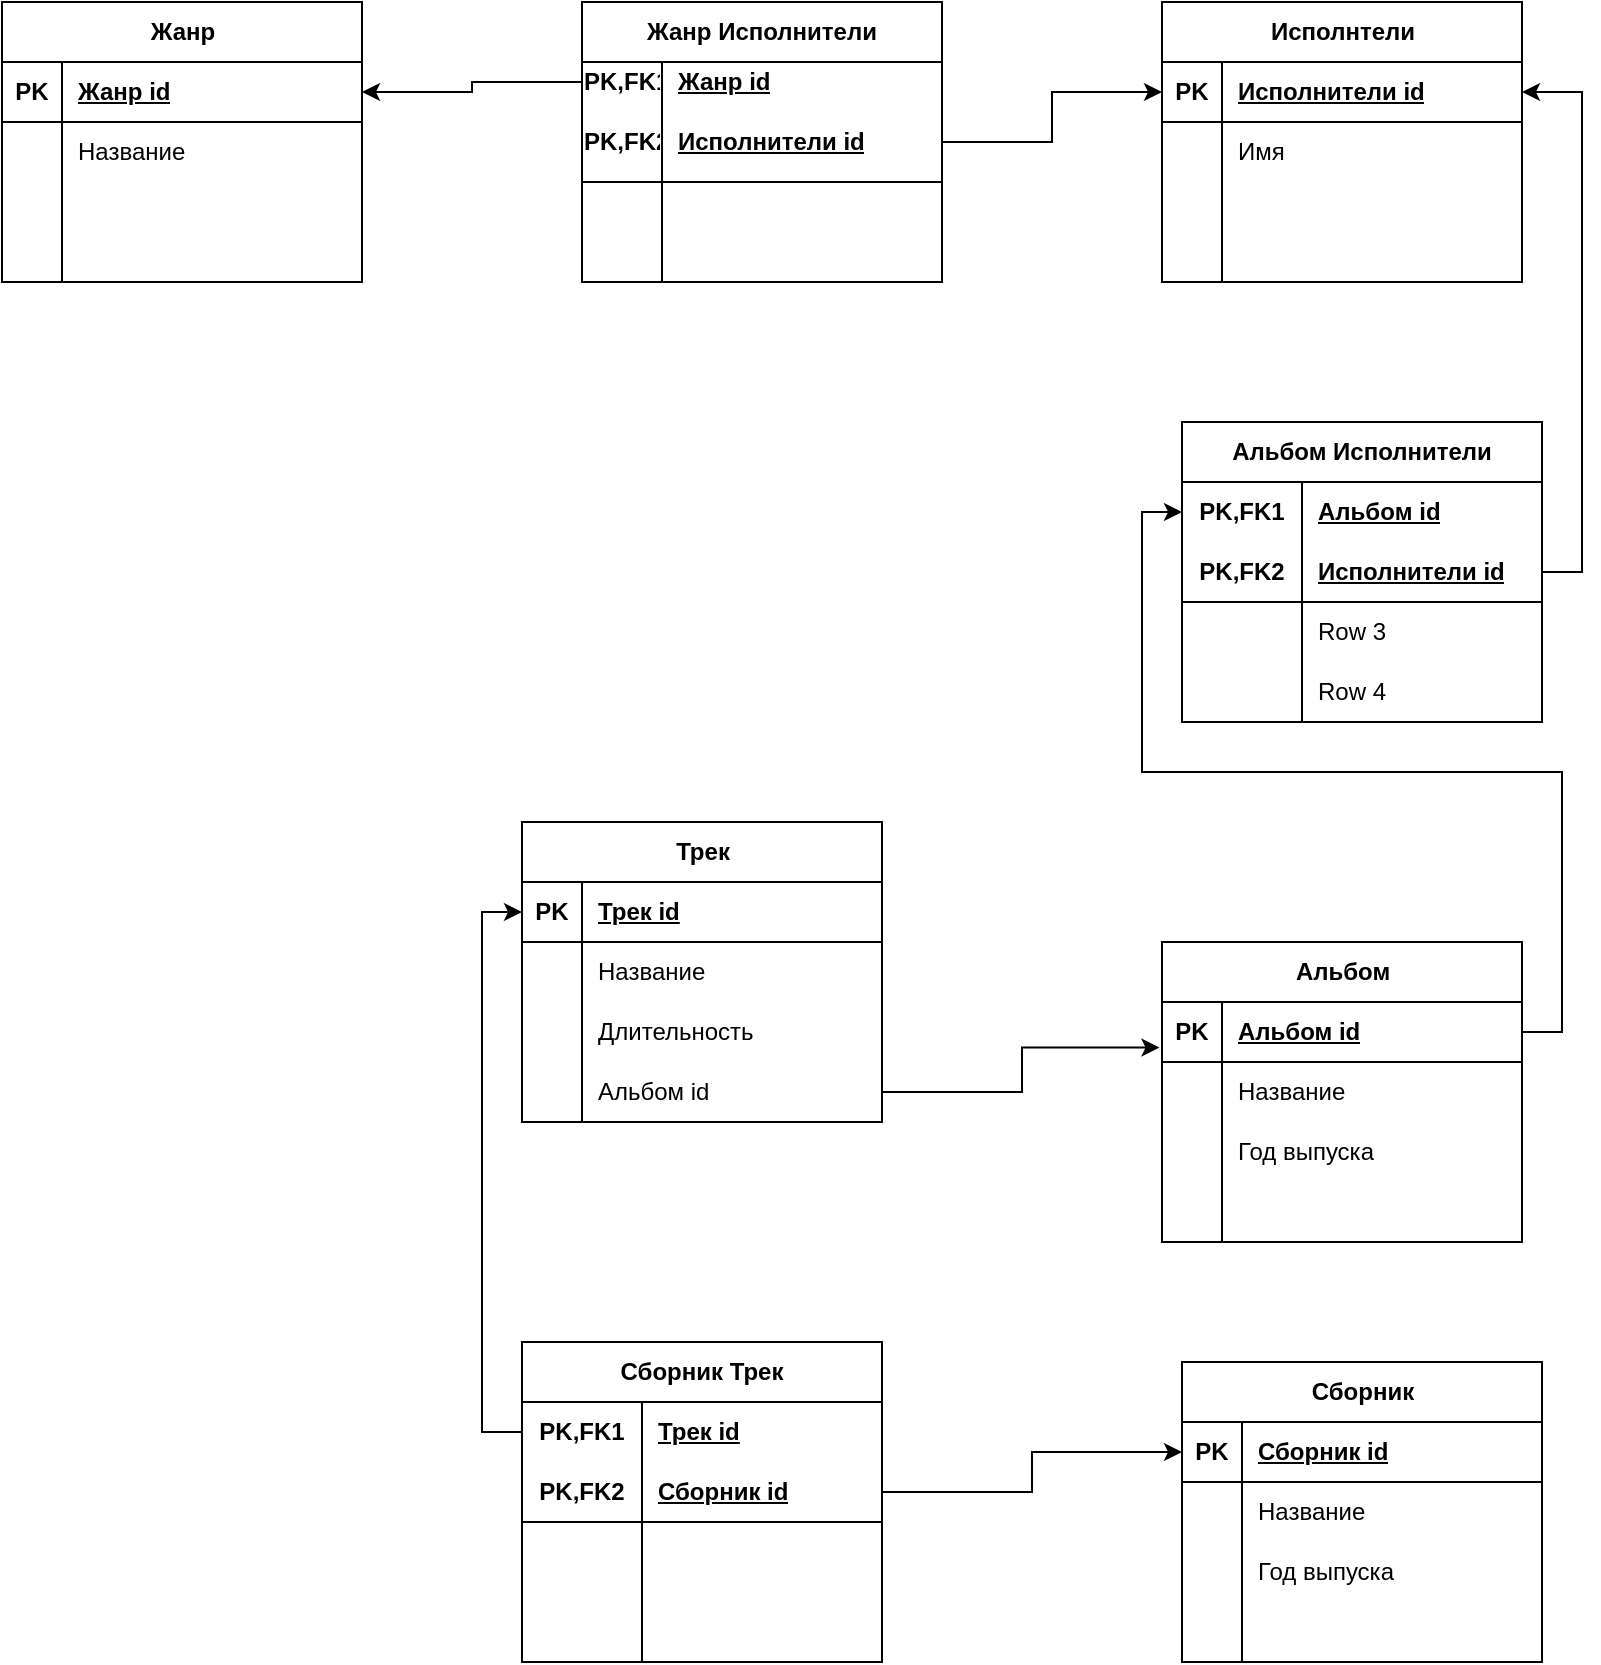 <mxfile version="21.5.0" type="device">
  <diagram name="Страница 1" id="MhbTXortAqDh4s_6fOWN">
    <mxGraphModel dx="1050" dy="549" grid="1" gridSize="10" guides="1" tooltips="1" connect="1" arrows="1" fold="1" page="1" pageScale="1" pageWidth="827" pageHeight="1169" math="0" shadow="0">
      <root>
        <mxCell id="0" />
        <mxCell id="1" parent="0" />
        <mxCell id="fXdbJHwQRYKXXfNb8n3m-14" value="Жанр" style="shape=table;startSize=30;container=1;collapsible=1;childLayout=tableLayout;fixedRows=1;rowLines=0;fontStyle=1;align=center;resizeLast=1;html=1;" parent="1" vertex="1">
          <mxGeometry x="20" y="40" width="180" height="140" as="geometry" />
        </mxCell>
        <mxCell id="fXdbJHwQRYKXXfNb8n3m-15" value="" style="shape=tableRow;horizontal=0;startSize=0;swimlaneHead=0;swimlaneBody=0;fillColor=none;collapsible=0;dropTarget=0;points=[[0,0.5],[1,0.5]];portConstraint=eastwest;top=0;left=0;right=0;bottom=1;" parent="fXdbJHwQRYKXXfNb8n3m-14" vertex="1">
          <mxGeometry y="30" width="180" height="30" as="geometry" />
        </mxCell>
        <mxCell id="fXdbJHwQRYKXXfNb8n3m-16" value="PK" style="shape=partialRectangle;connectable=0;fillColor=none;top=0;left=0;bottom=0;right=0;fontStyle=1;overflow=hidden;whiteSpace=wrap;html=1;" parent="fXdbJHwQRYKXXfNb8n3m-15" vertex="1">
          <mxGeometry width="30" height="30" as="geometry">
            <mxRectangle width="30" height="30" as="alternateBounds" />
          </mxGeometry>
        </mxCell>
        <mxCell id="fXdbJHwQRYKXXfNb8n3m-17" value="Жанр id" style="shape=partialRectangle;connectable=0;fillColor=none;top=0;left=0;bottom=0;right=0;align=left;spacingLeft=6;fontStyle=5;overflow=hidden;whiteSpace=wrap;html=1;" parent="fXdbJHwQRYKXXfNb8n3m-15" vertex="1">
          <mxGeometry x="30" width="150" height="30" as="geometry">
            <mxRectangle width="150" height="30" as="alternateBounds" />
          </mxGeometry>
        </mxCell>
        <mxCell id="fXdbJHwQRYKXXfNb8n3m-18" value="" style="shape=tableRow;horizontal=0;startSize=0;swimlaneHead=0;swimlaneBody=0;fillColor=none;collapsible=0;dropTarget=0;points=[[0,0.5],[1,0.5]];portConstraint=eastwest;top=0;left=0;right=0;bottom=0;" parent="fXdbJHwQRYKXXfNb8n3m-14" vertex="1">
          <mxGeometry y="60" width="180" height="30" as="geometry" />
        </mxCell>
        <mxCell id="fXdbJHwQRYKXXfNb8n3m-19" value="" style="shape=partialRectangle;connectable=0;fillColor=none;top=0;left=0;bottom=0;right=0;editable=1;overflow=hidden;whiteSpace=wrap;html=1;" parent="fXdbJHwQRYKXXfNb8n3m-18" vertex="1">
          <mxGeometry width="30" height="30" as="geometry">
            <mxRectangle width="30" height="30" as="alternateBounds" />
          </mxGeometry>
        </mxCell>
        <mxCell id="fXdbJHwQRYKXXfNb8n3m-20" value="Название" style="shape=partialRectangle;connectable=0;fillColor=none;top=0;left=0;bottom=0;right=0;align=left;spacingLeft=6;overflow=hidden;whiteSpace=wrap;html=1;" parent="fXdbJHwQRYKXXfNb8n3m-18" vertex="1">
          <mxGeometry x="30" width="150" height="30" as="geometry">
            <mxRectangle width="150" height="30" as="alternateBounds" />
          </mxGeometry>
        </mxCell>
        <mxCell id="fXdbJHwQRYKXXfNb8n3m-21" value="" style="shape=tableRow;horizontal=0;startSize=0;swimlaneHead=0;swimlaneBody=0;fillColor=none;collapsible=0;dropTarget=0;points=[[0,0.5],[1,0.5]];portConstraint=eastwest;top=0;left=0;right=0;bottom=0;" parent="fXdbJHwQRYKXXfNb8n3m-14" vertex="1">
          <mxGeometry y="90" width="180" height="30" as="geometry" />
        </mxCell>
        <mxCell id="fXdbJHwQRYKXXfNb8n3m-22" value="" style="shape=partialRectangle;connectable=0;fillColor=none;top=0;left=0;bottom=0;right=0;editable=1;overflow=hidden;whiteSpace=wrap;html=1;" parent="fXdbJHwQRYKXXfNb8n3m-21" vertex="1">
          <mxGeometry width="30" height="30" as="geometry">
            <mxRectangle width="30" height="30" as="alternateBounds" />
          </mxGeometry>
        </mxCell>
        <mxCell id="fXdbJHwQRYKXXfNb8n3m-23" value="" style="shape=partialRectangle;connectable=0;fillColor=none;top=0;left=0;bottom=0;right=0;align=left;spacingLeft=6;overflow=hidden;whiteSpace=wrap;html=1;" parent="fXdbJHwQRYKXXfNb8n3m-21" vertex="1">
          <mxGeometry x="30" width="150" height="30" as="geometry">
            <mxRectangle width="150" height="30" as="alternateBounds" />
          </mxGeometry>
        </mxCell>
        <mxCell id="fXdbJHwQRYKXXfNb8n3m-24" value="" style="shape=tableRow;horizontal=0;startSize=0;swimlaneHead=0;swimlaneBody=0;fillColor=none;collapsible=0;dropTarget=0;points=[[0,0.5],[1,0.5]];portConstraint=eastwest;top=0;left=0;right=0;bottom=0;" parent="fXdbJHwQRYKXXfNb8n3m-14" vertex="1">
          <mxGeometry y="120" width="180" height="20" as="geometry" />
        </mxCell>
        <mxCell id="fXdbJHwQRYKXXfNb8n3m-25" value="" style="shape=partialRectangle;connectable=0;fillColor=none;top=0;left=0;bottom=0;right=0;editable=1;overflow=hidden;whiteSpace=wrap;html=1;" parent="fXdbJHwQRYKXXfNb8n3m-24" vertex="1">
          <mxGeometry width="30" height="20" as="geometry">
            <mxRectangle width="30" height="20" as="alternateBounds" />
          </mxGeometry>
        </mxCell>
        <mxCell id="fXdbJHwQRYKXXfNb8n3m-26" value="" style="shape=partialRectangle;connectable=0;fillColor=none;top=0;left=0;bottom=0;right=0;align=left;spacingLeft=6;overflow=hidden;whiteSpace=wrap;html=1;" parent="fXdbJHwQRYKXXfNb8n3m-24" vertex="1">
          <mxGeometry x="30" width="150" height="20" as="geometry">
            <mxRectangle width="150" height="20" as="alternateBounds" />
          </mxGeometry>
        </mxCell>
        <mxCell id="fXdbJHwQRYKXXfNb8n3m-40" value="Исполнтели" style="shape=table;startSize=30;container=1;collapsible=1;childLayout=tableLayout;fixedRows=1;rowLines=0;fontStyle=1;align=center;resizeLast=1;html=1;" parent="1" vertex="1">
          <mxGeometry x="600" y="40" width="180" height="140" as="geometry" />
        </mxCell>
        <mxCell id="fXdbJHwQRYKXXfNb8n3m-41" value="" style="shape=tableRow;horizontal=0;startSize=0;swimlaneHead=0;swimlaneBody=0;fillColor=none;collapsible=0;dropTarget=0;points=[[0,0.5],[1,0.5]];portConstraint=eastwest;top=0;left=0;right=0;bottom=1;" parent="fXdbJHwQRYKXXfNb8n3m-40" vertex="1">
          <mxGeometry y="30" width="180" height="30" as="geometry" />
        </mxCell>
        <mxCell id="fXdbJHwQRYKXXfNb8n3m-42" value="PK" style="shape=partialRectangle;connectable=0;fillColor=none;top=0;left=0;bottom=0;right=0;fontStyle=1;overflow=hidden;whiteSpace=wrap;html=1;" parent="fXdbJHwQRYKXXfNb8n3m-41" vertex="1">
          <mxGeometry width="30" height="30" as="geometry">
            <mxRectangle width="30" height="30" as="alternateBounds" />
          </mxGeometry>
        </mxCell>
        <mxCell id="fXdbJHwQRYKXXfNb8n3m-43" value="Исполнители id" style="shape=partialRectangle;connectable=0;fillColor=none;top=0;left=0;bottom=0;right=0;align=left;spacingLeft=6;fontStyle=5;overflow=hidden;whiteSpace=wrap;html=1;" parent="fXdbJHwQRYKXXfNb8n3m-41" vertex="1">
          <mxGeometry x="30" width="150" height="30" as="geometry">
            <mxRectangle width="150" height="30" as="alternateBounds" />
          </mxGeometry>
        </mxCell>
        <mxCell id="fXdbJHwQRYKXXfNb8n3m-44" value="" style="shape=tableRow;horizontal=0;startSize=0;swimlaneHead=0;swimlaneBody=0;fillColor=none;collapsible=0;dropTarget=0;points=[[0,0.5],[1,0.5]];portConstraint=eastwest;top=0;left=0;right=0;bottom=0;" parent="fXdbJHwQRYKXXfNb8n3m-40" vertex="1">
          <mxGeometry y="60" width="180" height="30" as="geometry" />
        </mxCell>
        <mxCell id="fXdbJHwQRYKXXfNb8n3m-45" value="" style="shape=partialRectangle;connectable=0;fillColor=none;top=0;left=0;bottom=0;right=0;editable=1;overflow=hidden;whiteSpace=wrap;html=1;" parent="fXdbJHwQRYKXXfNb8n3m-44" vertex="1">
          <mxGeometry width="30" height="30" as="geometry">
            <mxRectangle width="30" height="30" as="alternateBounds" />
          </mxGeometry>
        </mxCell>
        <mxCell id="fXdbJHwQRYKXXfNb8n3m-46" value="Имя" style="shape=partialRectangle;connectable=0;fillColor=none;top=0;left=0;bottom=0;right=0;align=left;spacingLeft=6;overflow=hidden;whiteSpace=wrap;html=1;" parent="fXdbJHwQRYKXXfNb8n3m-44" vertex="1">
          <mxGeometry x="30" width="150" height="30" as="geometry">
            <mxRectangle width="150" height="30" as="alternateBounds" />
          </mxGeometry>
        </mxCell>
        <mxCell id="fXdbJHwQRYKXXfNb8n3m-47" value="" style="shape=tableRow;horizontal=0;startSize=0;swimlaneHead=0;swimlaneBody=0;fillColor=none;collapsible=0;dropTarget=0;points=[[0,0.5],[1,0.5]];portConstraint=eastwest;top=0;left=0;right=0;bottom=0;" parent="fXdbJHwQRYKXXfNb8n3m-40" vertex="1">
          <mxGeometry y="90" width="180" height="30" as="geometry" />
        </mxCell>
        <mxCell id="fXdbJHwQRYKXXfNb8n3m-48" value="" style="shape=partialRectangle;connectable=0;fillColor=none;top=0;left=0;bottom=0;right=0;editable=1;overflow=hidden;whiteSpace=wrap;html=1;" parent="fXdbJHwQRYKXXfNb8n3m-47" vertex="1">
          <mxGeometry width="30" height="30" as="geometry">
            <mxRectangle width="30" height="30" as="alternateBounds" />
          </mxGeometry>
        </mxCell>
        <mxCell id="fXdbJHwQRYKXXfNb8n3m-49" value="" style="shape=partialRectangle;connectable=0;fillColor=none;top=0;left=0;bottom=0;right=0;align=left;spacingLeft=6;overflow=hidden;whiteSpace=wrap;html=1;" parent="fXdbJHwQRYKXXfNb8n3m-47" vertex="1">
          <mxGeometry x="30" width="150" height="30" as="geometry">
            <mxRectangle width="150" height="30" as="alternateBounds" />
          </mxGeometry>
        </mxCell>
        <mxCell id="fXdbJHwQRYKXXfNb8n3m-50" value="" style="shape=tableRow;horizontal=0;startSize=0;swimlaneHead=0;swimlaneBody=0;fillColor=none;collapsible=0;dropTarget=0;points=[[0,0.5],[1,0.5]];portConstraint=eastwest;top=0;left=0;right=0;bottom=0;" parent="fXdbJHwQRYKXXfNb8n3m-40" vertex="1">
          <mxGeometry y="120" width="180" height="20" as="geometry" />
        </mxCell>
        <mxCell id="fXdbJHwQRYKXXfNb8n3m-51" value="" style="shape=partialRectangle;connectable=0;fillColor=none;top=0;left=0;bottom=0;right=0;editable=1;overflow=hidden;whiteSpace=wrap;html=1;" parent="fXdbJHwQRYKXXfNb8n3m-50" vertex="1">
          <mxGeometry width="30" height="20" as="geometry">
            <mxRectangle width="30" height="20" as="alternateBounds" />
          </mxGeometry>
        </mxCell>
        <mxCell id="fXdbJHwQRYKXXfNb8n3m-52" value="" style="shape=partialRectangle;connectable=0;fillColor=none;top=0;left=0;bottom=0;right=0;align=left;spacingLeft=6;overflow=hidden;whiteSpace=wrap;html=1;" parent="fXdbJHwQRYKXXfNb8n3m-50" vertex="1">
          <mxGeometry x="30" width="150" height="20" as="geometry">
            <mxRectangle width="150" height="20" as="alternateBounds" />
          </mxGeometry>
        </mxCell>
        <mxCell id="fXdbJHwQRYKXXfNb8n3m-105" value="Жанр Исполнители" style="shape=table;startSize=30;container=1;collapsible=1;childLayout=tableLayout;fixedRows=1;rowLines=0;fontStyle=1;align=center;resizeLast=1;html=1;whiteSpace=wrap;" parent="1" vertex="1">
          <mxGeometry x="310" y="40" width="180" height="140" as="geometry" />
        </mxCell>
        <mxCell id="fXdbJHwQRYKXXfNb8n3m-106" value="" style="shape=tableRow;horizontal=0;startSize=0;swimlaneHead=0;swimlaneBody=0;fillColor=none;collapsible=0;dropTarget=0;points=[[0,0.5],[1,0.5]];portConstraint=eastwest;top=0;left=0;right=0;bottom=0;html=1;" parent="fXdbJHwQRYKXXfNb8n3m-105" vertex="1">
          <mxGeometry y="30" width="180" height="20" as="geometry" />
        </mxCell>
        <mxCell id="fXdbJHwQRYKXXfNb8n3m-107" value="PK,FK1" style="shape=partialRectangle;connectable=0;fillColor=none;top=0;left=0;bottom=0;right=0;fontStyle=1;overflow=hidden;html=1;whiteSpace=wrap;" parent="fXdbJHwQRYKXXfNb8n3m-106" vertex="1">
          <mxGeometry width="40" height="20" as="geometry">
            <mxRectangle width="40" height="20" as="alternateBounds" />
          </mxGeometry>
        </mxCell>
        <mxCell id="fXdbJHwQRYKXXfNb8n3m-108" value="Жанр id" style="shape=partialRectangle;connectable=0;fillColor=none;top=0;left=0;bottom=0;right=0;align=left;spacingLeft=6;fontStyle=5;overflow=hidden;html=1;whiteSpace=wrap;" parent="fXdbJHwQRYKXXfNb8n3m-106" vertex="1">
          <mxGeometry x="40" width="140" height="20" as="geometry">
            <mxRectangle width="140" height="20" as="alternateBounds" />
          </mxGeometry>
        </mxCell>
        <mxCell id="fXdbJHwQRYKXXfNb8n3m-109" value="" style="shape=tableRow;horizontal=0;startSize=0;swimlaneHead=0;swimlaneBody=0;fillColor=none;collapsible=0;dropTarget=0;points=[[0,0.5],[1,0.5]];portConstraint=eastwest;top=0;left=0;right=0;bottom=1;html=1;" parent="fXdbJHwQRYKXXfNb8n3m-105" vertex="1">
          <mxGeometry y="50" width="180" height="40" as="geometry" />
        </mxCell>
        <mxCell id="fXdbJHwQRYKXXfNb8n3m-110" value="PK,FK2" style="shape=partialRectangle;connectable=0;fillColor=none;top=0;left=0;bottom=0;right=0;fontStyle=1;overflow=hidden;html=1;whiteSpace=wrap;" parent="fXdbJHwQRYKXXfNb8n3m-109" vertex="1">
          <mxGeometry width="40" height="40" as="geometry">
            <mxRectangle width="40" height="40" as="alternateBounds" />
          </mxGeometry>
        </mxCell>
        <mxCell id="fXdbJHwQRYKXXfNb8n3m-111" value="Исполнители id" style="shape=partialRectangle;connectable=0;fillColor=none;top=0;left=0;bottom=0;right=0;align=left;spacingLeft=6;fontStyle=5;overflow=hidden;html=1;whiteSpace=wrap;" parent="fXdbJHwQRYKXXfNb8n3m-109" vertex="1">
          <mxGeometry x="40" width="140" height="40" as="geometry">
            <mxRectangle width="140" height="40" as="alternateBounds" />
          </mxGeometry>
        </mxCell>
        <mxCell id="fXdbJHwQRYKXXfNb8n3m-112" value="" style="shape=tableRow;horizontal=0;startSize=0;swimlaneHead=0;swimlaneBody=0;fillColor=none;collapsible=0;dropTarget=0;points=[[0,0.5],[1,0.5]];portConstraint=eastwest;top=0;left=0;right=0;bottom=0;html=1;" parent="fXdbJHwQRYKXXfNb8n3m-105" vertex="1">
          <mxGeometry y="90" width="180" height="30" as="geometry" />
        </mxCell>
        <mxCell id="fXdbJHwQRYKXXfNb8n3m-113" value="" style="shape=partialRectangle;connectable=0;fillColor=none;top=0;left=0;bottom=0;right=0;editable=1;overflow=hidden;html=1;whiteSpace=wrap;" parent="fXdbJHwQRYKXXfNb8n3m-112" vertex="1">
          <mxGeometry width="40" height="30" as="geometry">
            <mxRectangle width="40" height="30" as="alternateBounds" />
          </mxGeometry>
        </mxCell>
        <mxCell id="fXdbJHwQRYKXXfNb8n3m-114" value="" style="shape=partialRectangle;connectable=0;fillColor=none;top=0;left=0;bottom=0;right=0;align=left;spacingLeft=6;overflow=hidden;html=1;whiteSpace=wrap;" parent="fXdbJHwQRYKXXfNb8n3m-112" vertex="1">
          <mxGeometry x="40" width="140" height="30" as="geometry">
            <mxRectangle width="140" height="30" as="alternateBounds" />
          </mxGeometry>
        </mxCell>
        <mxCell id="fXdbJHwQRYKXXfNb8n3m-115" value="" style="shape=tableRow;horizontal=0;startSize=0;swimlaneHead=0;swimlaneBody=0;fillColor=none;collapsible=0;dropTarget=0;points=[[0,0.5],[1,0.5]];portConstraint=eastwest;top=0;left=0;right=0;bottom=0;html=1;" parent="fXdbJHwQRYKXXfNb8n3m-105" vertex="1">
          <mxGeometry y="120" width="180" height="20" as="geometry" />
        </mxCell>
        <mxCell id="fXdbJHwQRYKXXfNb8n3m-116" value="" style="shape=partialRectangle;connectable=0;fillColor=none;top=0;left=0;bottom=0;right=0;editable=1;overflow=hidden;html=1;whiteSpace=wrap;" parent="fXdbJHwQRYKXXfNb8n3m-115" vertex="1">
          <mxGeometry width="40" height="20" as="geometry">
            <mxRectangle width="40" height="20" as="alternateBounds" />
          </mxGeometry>
        </mxCell>
        <mxCell id="fXdbJHwQRYKXXfNb8n3m-117" value="" style="shape=partialRectangle;connectable=0;fillColor=none;top=0;left=0;bottom=0;right=0;align=left;spacingLeft=6;overflow=hidden;html=1;whiteSpace=wrap;" parent="fXdbJHwQRYKXXfNb8n3m-115" vertex="1">
          <mxGeometry x="40" width="140" height="20" as="geometry">
            <mxRectangle width="140" height="20" as="alternateBounds" />
          </mxGeometry>
        </mxCell>
        <mxCell id="fXdbJHwQRYKXXfNb8n3m-131" value="Альбом Исполнители" style="shape=table;startSize=30;container=1;collapsible=1;childLayout=tableLayout;fixedRows=1;rowLines=0;fontStyle=1;align=center;resizeLast=1;html=1;whiteSpace=wrap;" parent="1" vertex="1">
          <mxGeometry x="610" y="250" width="180" height="150" as="geometry" />
        </mxCell>
        <mxCell id="fXdbJHwQRYKXXfNb8n3m-132" value="" style="shape=tableRow;horizontal=0;startSize=0;swimlaneHead=0;swimlaneBody=0;fillColor=none;collapsible=0;dropTarget=0;points=[[0,0.5],[1,0.5]];portConstraint=eastwest;top=0;left=0;right=0;bottom=0;html=1;" parent="fXdbJHwQRYKXXfNb8n3m-131" vertex="1">
          <mxGeometry y="30" width="180" height="30" as="geometry" />
        </mxCell>
        <mxCell id="fXdbJHwQRYKXXfNb8n3m-133" value="PK,FK1" style="shape=partialRectangle;connectable=0;fillColor=none;top=0;left=0;bottom=0;right=0;fontStyle=1;overflow=hidden;html=1;whiteSpace=wrap;" parent="fXdbJHwQRYKXXfNb8n3m-132" vertex="1">
          <mxGeometry width="60" height="30" as="geometry">
            <mxRectangle width="60" height="30" as="alternateBounds" />
          </mxGeometry>
        </mxCell>
        <mxCell id="fXdbJHwQRYKXXfNb8n3m-134" value="Альбoм id" style="shape=partialRectangle;connectable=0;fillColor=none;top=0;left=0;bottom=0;right=0;align=left;spacingLeft=6;fontStyle=5;overflow=hidden;html=1;whiteSpace=wrap;" parent="fXdbJHwQRYKXXfNb8n3m-132" vertex="1">
          <mxGeometry x="60" width="120" height="30" as="geometry">
            <mxRectangle width="120" height="30" as="alternateBounds" />
          </mxGeometry>
        </mxCell>
        <mxCell id="fXdbJHwQRYKXXfNb8n3m-135" value="" style="shape=tableRow;horizontal=0;startSize=0;swimlaneHead=0;swimlaneBody=0;fillColor=none;collapsible=0;dropTarget=0;points=[[0,0.5],[1,0.5]];portConstraint=eastwest;top=0;left=0;right=0;bottom=1;html=1;" parent="fXdbJHwQRYKXXfNb8n3m-131" vertex="1">
          <mxGeometry y="60" width="180" height="30" as="geometry" />
        </mxCell>
        <mxCell id="fXdbJHwQRYKXXfNb8n3m-136" value="PK,FK2" style="shape=partialRectangle;connectable=0;fillColor=none;top=0;left=0;bottom=0;right=0;fontStyle=1;overflow=hidden;html=1;whiteSpace=wrap;" parent="fXdbJHwQRYKXXfNb8n3m-135" vertex="1">
          <mxGeometry width="60" height="30" as="geometry">
            <mxRectangle width="60" height="30" as="alternateBounds" />
          </mxGeometry>
        </mxCell>
        <mxCell id="fXdbJHwQRYKXXfNb8n3m-137" value="Исполнители id" style="shape=partialRectangle;connectable=0;fillColor=none;top=0;left=0;bottom=0;right=0;align=left;spacingLeft=6;fontStyle=5;overflow=hidden;html=1;whiteSpace=wrap;" parent="fXdbJHwQRYKXXfNb8n3m-135" vertex="1">
          <mxGeometry x="60" width="120" height="30" as="geometry">
            <mxRectangle width="120" height="30" as="alternateBounds" />
          </mxGeometry>
        </mxCell>
        <mxCell id="fXdbJHwQRYKXXfNb8n3m-138" value="" style="shape=tableRow;horizontal=0;startSize=0;swimlaneHead=0;swimlaneBody=0;fillColor=none;collapsible=0;dropTarget=0;points=[[0,0.5],[1,0.5]];portConstraint=eastwest;top=0;left=0;right=0;bottom=0;html=1;" parent="fXdbJHwQRYKXXfNb8n3m-131" vertex="1">
          <mxGeometry y="90" width="180" height="30" as="geometry" />
        </mxCell>
        <mxCell id="fXdbJHwQRYKXXfNb8n3m-139" value="" style="shape=partialRectangle;connectable=0;fillColor=none;top=0;left=0;bottom=0;right=0;editable=1;overflow=hidden;html=1;whiteSpace=wrap;" parent="fXdbJHwQRYKXXfNb8n3m-138" vertex="1">
          <mxGeometry width="60" height="30" as="geometry">
            <mxRectangle width="60" height="30" as="alternateBounds" />
          </mxGeometry>
        </mxCell>
        <mxCell id="fXdbJHwQRYKXXfNb8n3m-140" value="Row 3" style="shape=partialRectangle;connectable=0;fillColor=none;top=0;left=0;bottom=0;right=0;align=left;spacingLeft=6;overflow=hidden;html=1;whiteSpace=wrap;" parent="fXdbJHwQRYKXXfNb8n3m-138" vertex="1">
          <mxGeometry x="60" width="120" height="30" as="geometry">
            <mxRectangle width="120" height="30" as="alternateBounds" />
          </mxGeometry>
        </mxCell>
        <mxCell id="fXdbJHwQRYKXXfNb8n3m-141" value="" style="shape=tableRow;horizontal=0;startSize=0;swimlaneHead=0;swimlaneBody=0;fillColor=none;collapsible=0;dropTarget=0;points=[[0,0.5],[1,0.5]];portConstraint=eastwest;top=0;left=0;right=0;bottom=0;html=1;" parent="fXdbJHwQRYKXXfNb8n3m-131" vertex="1">
          <mxGeometry y="120" width="180" height="30" as="geometry" />
        </mxCell>
        <mxCell id="fXdbJHwQRYKXXfNb8n3m-142" value="" style="shape=partialRectangle;connectable=0;fillColor=none;top=0;left=0;bottom=0;right=0;editable=1;overflow=hidden;html=1;whiteSpace=wrap;" parent="fXdbJHwQRYKXXfNb8n3m-141" vertex="1">
          <mxGeometry width="60" height="30" as="geometry">
            <mxRectangle width="60" height="30" as="alternateBounds" />
          </mxGeometry>
        </mxCell>
        <mxCell id="fXdbJHwQRYKXXfNb8n3m-143" value="Row 4" style="shape=partialRectangle;connectable=0;fillColor=none;top=0;left=0;bottom=0;right=0;align=left;spacingLeft=6;overflow=hidden;html=1;whiteSpace=wrap;" parent="fXdbJHwQRYKXXfNb8n3m-141" vertex="1">
          <mxGeometry x="60" width="120" height="30" as="geometry">
            <mxRectangle width="120" height="30" as="alternateBounds" />
          </mxGeometry>
        </mxCell>
        <mxCell id="fXdbJHwQRYKXXfNb8n3m-174" value="Сборник" style="shape=table;startSize=30;container=1;collapsible=1;childLayout=tableLayout;fixedRows=1;rowLines=0;fontStyle=1;align=center;resizeLast=1;html=1;" parent="1" vertex="1">
          <mxGeometry x="610" y="720" width="180" height="150" as="geometry" />
        </mxCell>
        <mxCell id="fXdbJHwQRYKXXfNb8n3m-175" value="" style="shape=tableRow;horizontal=0;startSize=0;swimlaneHead=0;swimlaneBody=0;fillColor=none;collapsible=0;dropTarget=0;points=[[0,0.5],[1,0.5]];portConstraint=eastwest;top=0;left=0;right=0;bottom=1;" parent="fXdbJHwQRYKXXfNb8n3m-174" vertex="1">
          <mxGeometry y="30" width="180" height="30" as="geometry" />
        </mxCell>
        <mxCell id="fXdbJHwQRYKXXfNb8n3m-176" value="PK" style="shape=partialRectangle;connectable=0;fillColor=none;top=0;left=0;bottom=0;right=0;fontStyle=1;overflow=hidden;whiteSpace=wrap;html=1;" parent="fXdbJHwQRYKXXfNb8n3m-175" vertex="1">
          <mxGeometry width="30" height="30" as="geometry">
            <mxRectangle width="30" height="30" as="alternateBounds" />
          </mxGeometry>
        </mxCell>
        <mxCell id="fXdbJHwQRYKXXfNb8n3m-177" value="Сборник id" style="shape=partialRectangle;connectable=0;fillColor=none;top=0;left=0;bottom=0;right=0;align=left;spacingLeft=6;fontStyle=5;overflow=hidden;whiteSpace=wrap;html=1;" parent="fXdbJHwQRYKXXfNb8n3m-175" vertex="1">
          <mxGeometry x="30" width="150" height="30" as="geometry">
            <mxRectangle width="150" height="30" as="alternateBounds" />
          </mxGeometry>
        </mxCell>
        <mxCell id="fXdbJHwQRYKXXfNb8n3m-178" value="" style="shape=tableRow;horizontal=0;startSize=0;swimlaneHead=0;swimlaneBody=0;fillColor=none;collapsible=0;dropTarget=0;points=[[0,0.5],[1,0.5]];portConstraint=eastwest;top=0;left=0;right=0;bottom=0;" parent="fXdbJHwQRYKXXfNb8n3m-174" vertex="1">
          <mxGeometry y="60" width="180" height="30" as="geometry" />
        </mxCell>
        <mxCell id="fXdbJHwQRYKXXfNb8n3m-179" value="" style="shape=partialRectangle;connectable=0;fillColor=none;top=0;left=0;bottom=0;right=0;editable=1;overflow=hidden;whiteSpace=wrap;html=1;" parent="fXdbJHwQRYKXXfNb8n3m-178" vertex="1">
          <mxGeometry width="30" height="30" as="geometry">
            <mxRectangle width="30" height="30" as="alternateBounds" />
          </mxGeometry>
        </mxCell>
        <mxCell id="fXdbJHwQRYKXXfNb8n3m-180" value="Название" style="shape=partialRectangle;connectable=0;fillColor=none;top=0;left=0;bottom=0;right=0;align=left;spacingLeft=6;overflow=hidden;whiteSpace=wrap;html=1;" parent="fXdbJHwQRYKXXfNb8n3m-178" vertex="1">
          <mxGeometry x="30" width="150" height="30" as="geometry">
            <mxRectangle width="150" height="30" as="alternateBounds" />
          </mxGeometry>
        </mxCell>
        <mxCell id="fXdbJHwQRYKXXfNb8n3m-181" value="" style="shape=tableRow;horizontal=0;startSize=0;swimlaneHead=0;swimlaneBody=0;fillColor=none;collapsible=0;dropTarget=0;points=[[0,0.5],[1,0.5]];portConstraint=eastwest;top=0;left=0;right=0;bottom=0;" parent="fXdbJHwQRYKXXfNb8n3m-174" vertex="1">
          <mxGeometry y="90" width="180" height="30" as="geometry" />
        </mxCell>
        <mxCell id="fXdbJHwQRYKXXfNb8n3m-182" value="" style="shape=partialRectangle;connectable=0;fillColor=none;top=0;left=0;bottom=0;right=0;editable=1;overflow=hidden;whiteSpace=wrap;html=1;" parent="fXdbJHwQRYKXXfNb8n3m-181" vertex="1">
          <mxGeometry width="30" height="30" as="geometry">
            <mxRectangle width="30" height="30" as="alternateBounds" />
          </mxGeometry>
        </mxCell>
        <mxCell id="fXdbJHwQRYKXXfNb8n3m-183" value="Год выпуска" style="shape=partialRectangle;connectable=0;fillColor=none;top=0;left=0;bottom=0;right=0;align=left;spacingLeft=6;overflow=hidden;whiteSpace=wrap;html=1;" parent="fXdbJHwQRYKXXfNb8n3m-181" vertex="1">
          <mxGeometry x="30" width="150" height="30" as="geometry">
            <mxRectangle width="150" height="30" as="alternateBounds" />
          </mxGeometry>
        </mxCell>
        <mxCell id="fXdbJHwQRYKXXfNb8n3m-184" value="" style="shape=tableRow;horizontal=0;startSize=0;swimlaneHead=0;swimlaneBody=0;fillColor=none;collapsible=0;dropTarget=0;points=[[0,0.5],[1,0.5]];portConstraint=eastwest;top=0;left=0;right=0;bottom=0;" parent="fXdbJHwQRYKXXfNb8n3m-174" vertex="1">
          <mxGeometry y="120" width="180" height="30" as="geometry" />
        </mxCell>
        <mxCell id="fXdbJHwQRYKXXfNb8n3m-185" value="" style="shape=partialRectangle;connectable=0;fillColor=none;top=0;left=0;bottom=0;right=0;editable=1;overflow=hidden;whiteSpace=wrap;html=1;" parent="fXdbJHwQRYKXXfNb8n3m-184" vertex="1">
          <mxGeometry width="30" height="30" as="geometry">
            <mxRectangle width="30" height="30" as="alternateBounds" />
          </mxGeometry>
        </mxCell>
        <mxCell id="fXdbJHwQRYKXXfNb8n3m-186" value="" style="shape=partialRectangle;connectable=0;fillColor=none;top=0;left=0;bottom=0;right=0;align=left;spacingLeft=6;overflow=hidden;whiteSpace=wrap;html=1;" parent="fXdbJHwQRYKXXfNb8n3m-184" vertex="1">
          <mxGeometry x="30" width="150" height="30" as="geometry">
            <mxRectangle width="150" height="30" as="alternateBounds" />
          </mxGeometry>
        </mxCell>
        <mxCell id="fXdbJHwQRYKXXfNb8n3m-187" value="Сборник Трек" style="shape=table;startSize=30;container=1;collapsible=1;childLayout=tableLayout;fixedRows=1;rowLines=0;fontStyle=1;align=center;resizeLast=1;html=1;whiteSpace=wrap;" parent="1" vertex="1">
          <mxGeometry x="280" y="710" width="180" height="160" as="geometry" />
        </mxCell>
        <mxCell id="fXdbJHwQRYKXXfNb8n3m-188" value="" style="shape=tableRow;horizontal=0;startSize=0;swimlaneHead=0;swimlaneBody=0;fillColor=none;collapsible=0;dropTarget=0;points=[[0,0.5],[1,0.5]];portConstraint=eastwest;top=0;left=0;right=0;bottom=0;html=1;" parent="fXdbJHwQRYKXXfNb8n3m-187" vertex="1">
          <mxGeometry y="30" width="180" height="30" as="geometry" />
        </mxCell>
        <mxCell id="fXdbJHwQRYKXXfNb8n3m-189" value="PK,FK1" style="shape=partialRectangle;connectable=0;fillColor=none;top=0;left=0;bottom=0;right=0;fontStyle=1;overflow=hidden;html=1;whiteSpace=wrap;" parent="fXdbJHwQRYKXXfNb8n3m-188" vertex="1">
          <mxGeometry width="60" height="30" as="geometry">
            <mxRectangle width="60" height="30" as="alternateBounds" />
          </mxGeometry>
        </mxCell>
        <mxCell id="fXdbJHwQRYKXXfNb8n3m-190" value="Трек id" style="shape=partialRectangle;connectable=0;fillColor=none;top=0;left=0;bottom=0;right=0;align=left;spacingLeft=6;fontStyle=5;overflow=hidden;html=1;whiteSpace=wrap;" parent="fXdbJHwQRYKXXfNb8n3m-188" vertex="1">
          <mxGeometry x="60" width="120" height="30" as="geometry">
            <mxRectangle width="120" height="30" as="alternateBounds" />
          </mxGeometry>
        </mxCell>
        <mxCell id="fXdbJHwQRYKXXfNb8n3m-191" value="" style="shape=tableRow;horizontal=0;startSize=0;swimlaneHead=0;swimlaneBody=0;fillColor=none;collapsible=0;dropTarget=0;points=[[0,0.5],[1,0.5]];portConstraint=eastwest;top=0;left=0;right=0;bottom=1;html=1;" parent="fXdbJHwQRYKXXfNb8n3m-187" vertex="1">
          <mxGeometry y="60" width="180" height="30" as="geometry" />
        </mxCell>
        <mxCell id="fXdbJHwQRYKXXfNb8n3m-192" value="PK,FK2" style="shape=partialRectangle;connectable=0;fillColor=none;top=0;left=0;bottom=0;right=0;fontStyle=1;overflow=hidden;html=1;whiteSpace=wrap;" parent="fXdbJHwQRYKXXfNb8n3m-191" vertex="1">
          <mxGeometry width="60" height="30" as="geometry">
            <mxRectangle width="60" height="30" as="alternateBounds" />
          </mxGeometry>
        </mxCell>
        <mxCell id="fXdbJHwQRYKXXfNb8n3m-193" value="Сборник id" style="shape=partialRectangle;connectable=0;fillColor=none;top=0;left=0;bottom=0;right=0;align=left;spacingLeft=6;fontStyle=5;overflow=hidden;html=1;whiteSpace=wrap;" parent="fXdbJHwQRYKXXfNb8n3m-191" vertex="1">
          <mxGeometry x="60" width="120" height="30" as="geometry">
            <mxRectangle width="120" height="30" as="alternateBounds" />
          </mxGeometry>
        </mxCell>
        <mxCell id="fXdbJHwQRYKXXfNb8n3m-194" value="" style="shape=tableRow;horizontal=0;startSize=0;swimlaneHead=0;swimlaneBody=0;fillColor=none;collapsible=0;dropTarget=0;points=[[0,0.5],[1,0.5]];portConstraint=eastwest;top=0;left=0;right=0;bottom=0;html=1;" parent="fXdbJHwQRYKXXfNb8n3m-187" vertex="1">
          <mxGeometry y="90" width="180" height="50" as="geometry" />
        </mxCell>
        <mxCell id="fXdbJHwQRYKXXfNb8n3m-195" value="" style="shape=partialRectangle;connectable=0;fillColor=none;top=0;left=0;bottom=0;right=0;editable=1;overflow=hidden;html=1;whiteSpace=wrap;" parent="fXdbJHwQRYKXXfNb8n3m-194" vertex="1">
          <mxGeometry width="60" height="50" as="geometry">
            <mxRectangle width="60" height="50" as="alternateBounds" />
          </mxGeometry>
        </mxCell>
        <mxCell id="fXdbJHwQRYKXXfNb8n3m-196" value="" style="shape=partialRectangle;connectable=0;fillColor=none;top=0;left=0;bottom=0;right=0;align=left;spacingLeft=6;overflow=hidden;html=1;whiteSpace=wrap;" parent="fXdbJHwQRYKXXfNb8n3m-194" vertex="1">
          <mxGeometry x="60" width="120" height="50" as="geometry">
            <mxRectangle width="120" height="50" as="alternateBounds" />
          </mxGeometry>
        </mxCell>
        <mxCell id="fXdbJHwQRYKXXfNb8n3m-197" value="" style="shape=tableRow;horizontal=0;startSize=0;swimlaneHead=0;swimlaneBody=0;fillColor=none;collapsible=0;dropTarget=0;points=[[0,0.5],[1,0.5]];portConstraint=eastwest;top=0;left=0;right=0;bottom=0;html=1;" parent="fXdbJHwQRYKXXfNb8n3m-187" vertex="1">
          <mxGeometry y="140" width="180" height="20" as="geometry" />
        </mxCell>
        <mxCell id="fXdbJHwQRYKXXfNb8n3m-198" value="" style="shape=partialRectangle;connectable=0;fillColor=none;top=0;left=0;bottom=0;right=0;editable=1;overflow=hidden;html=1;whiteSpace=wrap;" parent="fXdbJHwQRYKXXfNb8n3m-197" vertex="1">
          <mxGeometry width="60" height="20" as="geometry">
            <mxRectangle width="60" height="20" as="alternateBounds" />
          </mxGeometry>
        </mxCell>
        <mxCell id="fXdbJHwQRYKXXfNb8n3m-199" value="" style="shape=partialRectangle;connectable=0;fillColor=none;top=0;left=0;bottom=0;right=0;align=left;spacingLeft=6;overflow=hidden;html=1;whiteSpace=wrap;" parent="fXdbJHwQRYKXXfNb8n3m-197" vertex="1">
          <mxGeometry x="60" width="120" height="20" as="geometry">
            <mxRectangle width="120" height="20" as="alternateBounds" />
          </mxGeometry>
        </mxCell>
        <mxCell id="JTtBAbYfhZiy9QZDcf2b-5" style="edgeStyle=orthogonalEdgeStyle;rounded=0;orthogonalLoop=1;jettySize=auto;html=1;exitX=1;exitY=0.5;exitDx=0;exitDy=0;" parent="fXdbJHwQRYKXXfNb8n3m-187" source="fXdbJHwQRYKXXfNb8n3m-191" target="fXdbJHwQRYKXXfNb8n3m-191" edge="1">
          <mxGeometry relative="1" as="geometry" />
        </mxCell>
        <mxCell id="fXdbJHwQRYKXXfNb8n3m-202" value="Трек" style="shape=table;startSize=30;container=1;collapsible=1;childLayout=tableLayout;fixedRows=1;rowLines=0;fontStyle=1;align=center;resizeLast=1;html=1;" parent="1" vertex="1">
          <mxGeometry x="280" y="450" width="180" height="150" as="geometry" />
        </mxCell>
        <mxCell id="fXdbJHwQRYKXXfNb8n3m-203" value="" style="shape=tableRow;horizontal=0;startSize=0;swimlaneHead=0;swimlaneBody=0;fillColor=none;collapsible=0;dropTarget=0;points=[[0,0.5],[1,0.5]];portConstraint=eastwest;top=0;left=0;right=0;bottom=1;" parent="fXdbJHwQRYKXXfNb8n3m-202" vertex="1">
          <mxGeometry y="30" width="180" height="30" as="geometry" />
        </mxCell>
        <mxCell id="fXdbJHwQRYKXXfNb8n3m-204" value="PK" style="shape=partialRectangle;connectable=0;fillColor=none;top=0;left=0;bottom=0;right=0;fontStyle=1;overflow=hidden;whiteSpace=wrap;html=1;" parent="fXdbJHwQRYKXXfNb8n3m-203" vertex="1">
          <mxGeometry width="30" height="30" as="geometry">
            <mxRectangle width="30" height="30" as="alternateBounds" />
          </mxGeometry>
        </mxCell>
        <mxCell id="fXdbJHwQRYKXXfNb8n3m-205" value="Трек id" style="shape=partialRectangle;connectable=0;fillColor=none;top=0;left=0;bottom=0;right=0;align=left;spacingLeft=6;fontStyle=5;overflow=hidden;whiteSpace=wrap;html=1;" parent="fXdbJHwQRYKXXfNb8n3m-203" vertex="1">
          <mxGeometry x="30" width="150" height="30" as="geometry">
            <mxRectangle width="150" height="30" as="alternateBounds" />
          </mxGeometry>
        </mxCell>
        <mxCell id="fXdbJHwQRYKXXfNb8n3m-206" value="" style="shape=tableRow;horizontal=0;startSize=0;swimlaneHead=0;swimlaneBody=0;fillColor=none;collapsible=0;dropTarget=0;points=[[0,0.5],[1,0.5]];portConstraint=eastwest;top=0;left=0;right=0;bottom=0;" parent="fXdbJHwQRYKXXfNb8n3m-202" vertex="1">
          <mxGeometry y="60" width="180" height="30" as="geometry" />
        </mxCell>
        <mxCell id="fXdbJHwQRYKXXfNb8n3m-207" value="" style="shape=partialRectangle;connectable=0;fillColor=none;top=0;left=0;bottom=0;right=0;editable=1;overflow=hidden;whiteSpace=wrap;html=1;" parent="fXdbJHwQRYKXXfNb8n3m-206" vertex="1">
          <mxGeometry width="30" height="30" as="geometry">
            <mxRectangle width="30" height="30" as="alternateBounds" />
          </mxGeometry>
        </mxCell>
        <mxCell id="fXdbJHwQRYKXXfNb8n3m-208" value="Название&amp;nbsp;" style="shape=partialRectangle;connectable=0;fillColor=none;top=0;left=0;bottom=0;right=0;align=left;spacingLeft=6;overflow=hidden;whiteSpace=wrap;html=1;" parent="fXdbJHwQRYKXXfNb8n3m-206" vertex="1">
          <mxGeometry x="30" width="150" height="30" as="geometry">
            <mxRectangle width="150" height="30" as="alternateBounds" />
          </mxGeometry>
        </mxCell>
        <mxCell id="fXdbJHwQRYKXXfNb8n3m-209" value="" style="shape=tableRow;horizontal=0;startSize=0;swimlaneHead=0;swimlaneBody=0;fillColor=none;collapsible=0;dropTarget=0;points=[[0,0.5],[1,0.5]];portConstraint=eastwest;top=0;left=0;right=0;bottom=0;" parent="fXdbJHwQRYKXXfNb8n3m-202" vertex="1">
          <mxGeometry y="90" width="180" height="30" as="geometry" />
        </mxCell>
        <mxCell id="fXdbJHwQRYKXXfNb8n3m-210" value="" style="shape=partialRectangle;connectable=0;fillColor=none;top=0;left=0;bottom=0;right=0;editable=1;overflow=hidden;whiteSpace=wrap;html=1;" parent="fXdbJHwQRYKXXfNb8n3m-209" vertex="1">
          <mxGeometry width="30" height="30" as="geometry">
            <mxRectangle width="30" height="30" as="alternateBounds" />
          </mxGeometry>
        </mxCell>
        <mxCell id="fXdbJHwQRYKXXfNb8n3m-211" value="Длительность" style="shape=partialRectangle;connectable=0;fillColor=none;top=0;left=0;bottom=0;right=0;align=left;spacingLeft=6;overflow=hidden;whiteSpace=wrap;html=1;" parent="fXdbJHwQRYKXXfNb8n3m-209" vertex="1">
          <mxGeometry x="30" width="150" height="30" as="geometry">
            <mxRectangle width="150" height="30" as="alternateBounds" />
          </mxGeometry>
        </mxCell>
        <mxCell id="fXdbJHwQRYKXXfNb8n3m-212" value="" style="shape=tableRow;horizontal=0;startSize=0;swimlaneHead=0;swimlaneBody=0;fillColor=none;collapsible=0;dropTarget=0;points=[[0,0.5],[1,0.5]];portConstraint=eastwest;top=0;left=0;right=0;bottom=0;" parent="fXdbJHwQRYKXXfNb8n3m-202" vertex="1">
          <mxGeometry y="120" width="180" height="30" as="geometry" />
        </mxCell>
        <mxCell id="fXdbJHwQRYKXXfNb8n3m-213" value="" style="shape=partialRectangle;connectable=0;fillColor=none;top=0;left=0;bottom=0;right=0;editable=1;overflow=hidden;whiteSpace=wrap;html=1;" parent="fXdbJHwQRYKXXfNb8n3m-212" vertex="1">
          <mxGeometry width="30" height="30" as="geometry">
            <mxRectangle width="30" height="30" as="alternateBounds" />
          </mxGeometry>
        </mxCell>
        <mxCell id="fXdbJHwQRYKXXfNb8n3m-214" value="Альбом id" style="shape=partialRectangle;connectable=0;fillColor=none;top=0;left=0;bottom=0;right=0;align=left;spacingLeft=6;overflow=hidden;whiteSpace=wrap;html=1;" parent="fXdbJHwQRYKXXfNb8n3m-212" vertex="1">
          <mxGeometry x="30" width="150" height="30" as="geometry">
            <mxRectangle width="150" height="30" as="alternateBounds" />
          </mxGeometry>
        </mxCell>
        <mxCell id="JTtBAbYfhZiy9QZDcf2b-1" style="edgeStyle=orthogonalEdgeStyle;rounded=0;orthogonalLoop=1;jettySize=auto;html=1;exitX=1;exitY=0.5;exitDx=0;exitDy=0;entryX=0;entryY=0.5;entryDx=0;entryDy=0;" parent="1" source="fXdbJHwQRYKXXfNb8n3m-109" target="fXdbJHwQRYKXXfNb8n3m-41" edge="1">
          <mxGeometry relative="1" as="geometry" />
        </mxCell>
        <mxCell id="JTtBAbYfhZiy9QZDcf2b-2" style="edgeStyle=orthogonalEdgeStyle;rounded=0;orthogonalLoop=1;jettySize=auto;html=1;exitX=0;exitY=0.5;exitDx=0;exitDy=0;entryX=1;entryY=0.5;entryDx=0;entryDy=0;" parent="1" source="fXdbJHwQRYKXXfNb8n3m-106" target="fXdbJHwQRYKXXfNb8n3m-15" edge="1">
          <mxGeometry relative="1" as="geometry" />
        </mxCell>
        <mxCell id="JTtBAbYfhZiy9QZDcf2b-3" style="edgeStyle=orthogonalEdgeStyle;rounded=0;orthogonalLoop=1;jettySize=auto;html=1;exitX=1;exitY=0.5;exitDx=0;exitDy=0;entryX=1;entryY=0.5;entryDx=0;entryDy=0;" parent="1" source="fXdbJHwQRYKXXfNb8n3m-135" target="fXdbJHwQRYKXXfNb8n3m-41" edge="1">
          <mxGeometry relative="1" as="geometry" />
        </mxCell>
        <mxCell id="JTtBAbYfhZiy9QZDcf2b-6" style="edgeStyle=orthogonalEdgeStyle;rounded=0;orthogonalLoop=1;jettySize=auto;html=1;exitX=1;exitY=0.5;exitDx=0;exitDy=0;entryX=0;entryY=0.5;entryDx=0;entryDy=0;" parent="1" source="fXdbJHwQRYKXXfNb8n3m-191" target="fXdbJHwQRYKXXfNb8n3m-175" edge="1">
          <mxGeometry relative="1" as="geometry" />
        </mxCell>
        <mxCell id="7mzLrSrXLI35fjb4K1tO-1" value="Альбом" style="shape=table;startSize=30;container=1;collapsible=1;childLayout=tableLayout;fixedRows=1;rowLines=0;fontStyle=1;align=center;resizeLast=1;html=1;" parent="1" vertex="1">
          <mxGeometry x="600" y="510" width="180" height="150" as="geometry" />
        </mxCell>
        <mxCell id="7mzLrSrXLI35fjb4K1tO-2" value="" style="shape=tableRow;horizontal=0;startSize=0;swimlaneHead=0;swimlaneBody=0;fillColor=none;collapsible=0;dropTarget=0;points=[[0,0.5],[1,0.5]];portConstraint=eastwest;top=0;left=0;right=0;bottom=1;" parent="7mzLrSrXLI35fjb4K1tO-1" vertex="1">
          <mxGeometry y="30" width="180" height="30" as="geometry" />
        </mxCell>
        <mxCell id="7mzLrSrXLI35fjb4K1tO-3" value="PK" style="shape=partialRectangle;connectable=0;fillColor=none;top=0;left=0;bottom=0;right=0;fontStyle=1;overflow=hidden;whiteSpace=wrap;html=1;" parent="7mzLrSrXLI35fjb4K1tO-2" vertex="1">
          <mxGeometry width="30" height="30" as="geometry">
            <mxRectangle width="30" height="30" as="alternateBounds" />
          </mxGeometry>
        </mxCell>
        <mxCell id="7mzLrSrXLI35fjb4K1tO-4" value="Альбом id" style="shape=partialRectangle;connectable=0;fillColor=none;top=0;left=0;bottom=0;right=0;align=left;spacingLeft=6;fontStyle=5;overflow=hidden;whiteSpace=wrap;html=1;" parent="7mzLrSrXLI35fjb4K1tO-2" vertex="1">
          <mxGeometry x="30" width="150" height="30" as="geometry">
            <mxRectangle width="150" height="30" as="alternateBounds" />
          </mxGeometry>
        </mxCell>
        <mxCell id="7mzLrSrXLI35fjb4K1tO-5" value="" style="shape=tableRow;horizontal=0;startSize=0;swimlaneHead=0;swimlaneBody=0;fillColor=none;collapsible=0;dropTarget=0;points=[[0,0.5],[1,0.5]];portConstraint=eastwest;top=0;left=0;right=0;bottom=0;" parent="7mzLrSrXLI35fjb4K1tO-1" vertex="1">
          <mxGeometry y="60" width="180" height="30" as="geometry" />
        </mxCell>
        <mxCell id="7mzLrSrXLI35fjb4K1tO-6" value="" style="shape=partialRectangle;connectable=0;fillColor=none;top=0;left=0;bottom=0;right=0;editable=1;overflow=hidden;whiteSpace=wrap;html=1;" parent="7mzLrSrXLI35fjb4K1tO-5" vertex="1">
          <mxGeometry width="30" height="30" as="geometry">
            <mxRectangle width="30" height="30" as="alternateBounds" />
          </mxGeometry>
        </mxCell>
        <mxCell id="7mzLrSrXLI35fjb4K1tO-7" value="Название" style="shape=partialRectangle;connectable=0;fillColor=none;top=0;left=0;bottom=0;right=0;align=left;spacingLeft=6;overflow=hidden;whiteSpace=wrap;html=1;" parent="7mzLrSrXLI35fjb4K1tO-5" vertex="1">
          <mxGeometry x="30" width="150" height="30" as="geometry">
            <mxRectangle width="150" height="30" as="alternateBounds" />
          </mxGeometry>
        </mxCell>
        <mxCell id="7mzLrSrXLI35fjb4K1tO-8" value="" style="shape=tableRow;horizontal=0;startSize=0;swimlaneHead=0;swimlaneBody=0;fillColor=none;collapsible=0;dropTarget=0;points=[[0,0.5],[1,0.5]];portConstraint=eastwest;top=0;left=0;right=0;bottom=0;" parent="7mzLrSrXLI35fjb4K1tO-1" vertex="1">
          <mxGeometry y="90" width="180" height="30" as="geometry" />
        </mxCell>
        <mxCell id="7mzLrSrXLI35fjb4K1tO-9" value="" style="shape=partialRectangle;connectable=0;fillColor=none;top=0;left=0;bottom=0;right=0;editable=1;overflow=hidden;whiteSpace=wrap;html=1;" parent="7mzLrSrXLI35fjb4K1tO-8" vertex="1">
          <mxGeometry width="30" height="30" as="geometry">
            <mxRectangle width="30" height="30" as="alternateBounds" />
          </mxGeometry>
        </mxCell>
        <mxCell id="7mzLrSrXLI35fjb4K1tO-10" value="Год выпуска" style="shape=partialRectangle;connectable=0;fillColor=none;top=0;left=0;bottom=0;right=0;align=left;spacingLeft=6;overflow=hidden;whiteSpace=wrap;html=1;" parent="7mzLrSrXLI35fjb4K1tO-8" vertex="1">
          <mxGeometry x="30" width="150" height="30" as="geometry">
            <mxRectangle width="150" height="30" as="alternateBounds" />
          </mxGeometry>
        </mxCell>
        <mxCell id="7mzLrSrXLI35fjb4K1tO-11" value="" style="shape=tableRow;horizontal=0;startSize=0;swimlaneHead=0;swimlaneBody=0;fillColor=none;collapsible=0;dropTarget=0;points=[[0,0.5],[1,0.5]];portConstraint=eastwest;top=0;left=0;right=0;bottom=0;" parent="7mzLrSrXLI35fjb4K1tO-1" vertex="1">
          <mxGeometry y="120" width="180" height="30" as="geometry" />
        </mxCell>
        <mxCell id="7mzLrSrXLI35fjb4K1tO-12" value="" style="shape=partialRectangle;connectable=0;fillColor=none;top=0;left=0;bottom=0;right=0;editable=1;overflow=hidden;whiteSpace=wrap;html=1;" parent="7mzLrSrXLI35fjb4K1tO-11" vertex="1">
          <mxGeometry width="30" height="30" as="geometry">
            <mxRectangle width="30" height="30" as="alternateBounds" />
          </mxGeometry>
        </mxCell>
        <mxCell id="7mzLrSrXLI35fjb4K1tO-13" value="" style="shape=partialRectangle;connectable=0;fillColor=none;top=0;left=0;bottom=0;right=0;align=left;spacingLeft=6;overflow=hidden;whiteSpace=wrap;html=1;" parent="7mzLrSrXLI35fjb4K1tO-11" vertex="1">
          <mxGeometry x="30" width="150" height="30" as="geometry">
            <mxRectangle width="150" height="30" as="alternateBounds" />
          </mxGeometry>
        </mxCell>
        <mxCell id="7mzLrSrXLI35fjb4K1tO-15" style="edgeStyle=orthogonalEdgeStyle;rounded=0;orthogonalLoop=1;jettySize=auto;html=1;exitX=0;exitY=0.5;exitDx=0;exitDy=0;entryX=0;entryY=0.5;entryDx=0;entryDy=0;" parent="1" source="fXdbJHwQRYKXXfNb8n3m-188" target="fXdbJHwQRYKXXfNb8n3m-203" edge="1">
          <mxGeometry relative="1" as="geometry" />
        </mxCell>
        <mxCell id="vxoClg0wwxSlbMmLrvDu-1" style="edgeStyle=orthogonalEdgeStyle;rounded=0;orthogonalLoop=1;jettySize=auto;html=1;exitX=1;exitY=0.5;exitDx=0;exitDy=0;entryX=-0.007;entryY=0.76;entryDx=0;entryDy=0;entryPerimeter=0;" parent="1" source="fXdbJHwQRYKXXfNb8n3m-212" target="7mzLrSrXLI35fjb4K1tO-2" edge="1">
          <mxGeometry relative="1" as="geometry" />
        </mxCell>
        <mxCell id="vxoClg0wwxSlbMmLrvDu-2" style="edgeStyle=orthogonalEdgeStyle;rounded=0;orthogonalLoop=1;jettySize=auto;html=1;exitX=1;exitY=0.5;exitDx=0;exitDy=0;entryX=0;entryY=0.5;entryDx=0;entryDy=0;" parent="1" source="7mzLrSrXLI35fjb4K1tO-2" target="fXdbJHwQRYKXXfNb8n3m-132" edge="1">
          <mxGeometry relative="1" as="geometry" />
        </mxCell>
      </root>
    </mxGraphModel>
  </diagram>
</mxfile>
